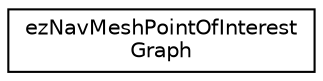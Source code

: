 digraph "Graphical Class Hierarchy"
{
 // LATEX_PDF_SIZE
  edge [fontname="Helvetica",fontsize="10",labelfontname="Helvetica",labelfontsize="10"];
  node [fontname="Helvetica",fontsize="10",shape=record];
  rankdir="LR";
  Node0 [label="ezNavMeshPointOfInterest\lGraph",height=0.2,width=0.4,color="black", fillcolor="white", style="filled",URL="$df/d13/classez_nav_mesh_point_of_interest_graph.htm",tooltip=" "];
}
